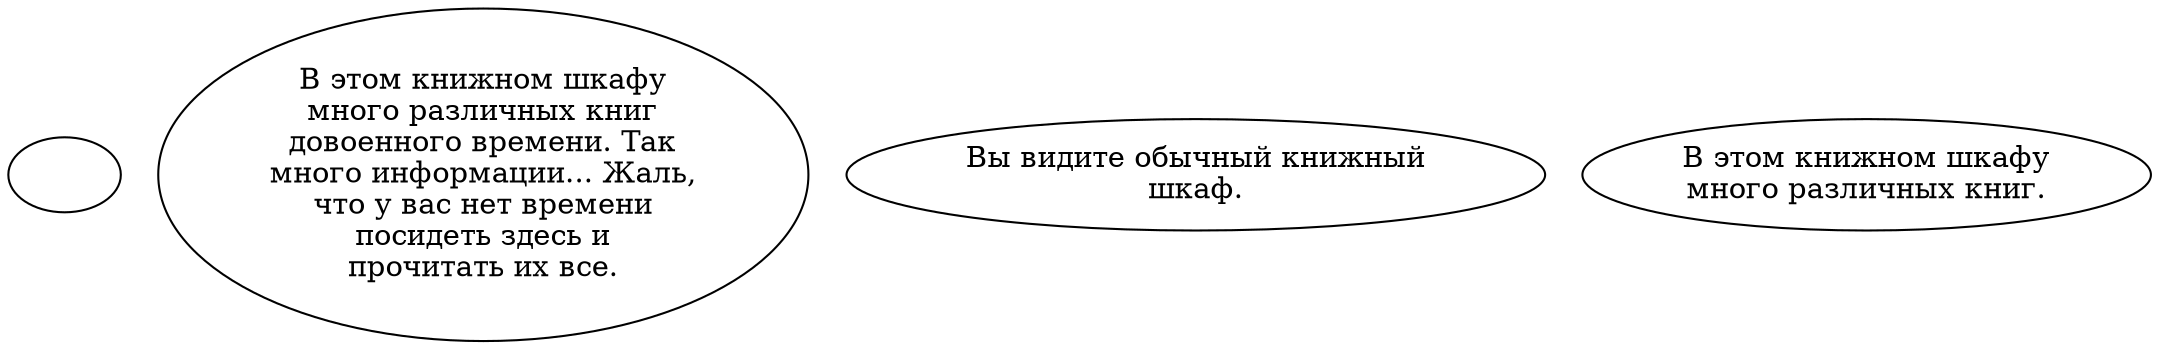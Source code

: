 digraph abbook {
  "start" [style=filled       fillcolor="#FFFFFF"       color="#000000"]
  "start" [label=""]
  "use_p_proc" [style=filled       fillcolor="#FFFFFF"       color="#000000"]
  "use_p_proc" [label="В этом книжном шкафу\nмного различных книг\nдовоенного времени. Так\nмного информации... Жаль,\nчто у вас нет времени\nпосидеть здесь и\nпрочитать их все."]
  "look_at_p_proc" [style=filled       fillcolor="#FFFFFF"       color="#000000"]
  "look_at_p_proc" [label="Вы видите обычный книжный\nшкаф."]
  "description_p_proc" [style=filled       fillcolor="#FFFFFF"       color="#000000"]
  "description_p_proc" [label="В этом книжном шкафу\nмного различных книг."]
}
